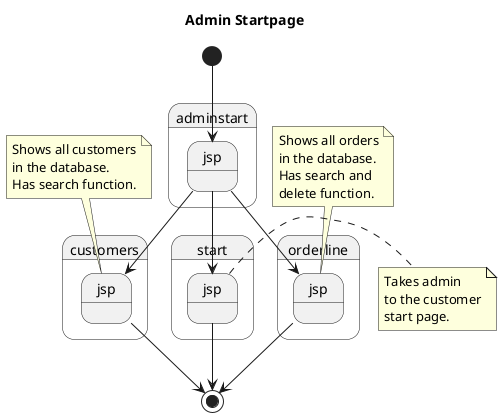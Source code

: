 @startuml
Title Admin Startpage
state customers.jsp
state orderline.jsp
state adminstart.jsp
state start.jsp

note top of customers.jsp
Shows all customers
in the database.
Has search function.
end note

note top of orderline.jsp
Shows all orders
in the database.
Has search and
delete function.
end note

note right of start.jsp
Takes admin
to the customer
start page.
end note

[*] --> adminstart.jsp
adminstart.jsp --> customers.jsp
adminstart.jsp --> orderline.jsp
adminstart.jsp --> start.jsp
customers.jsp --> [*]
orderline.jsp --> [*]
start.jsp --> [*]

@enduml
